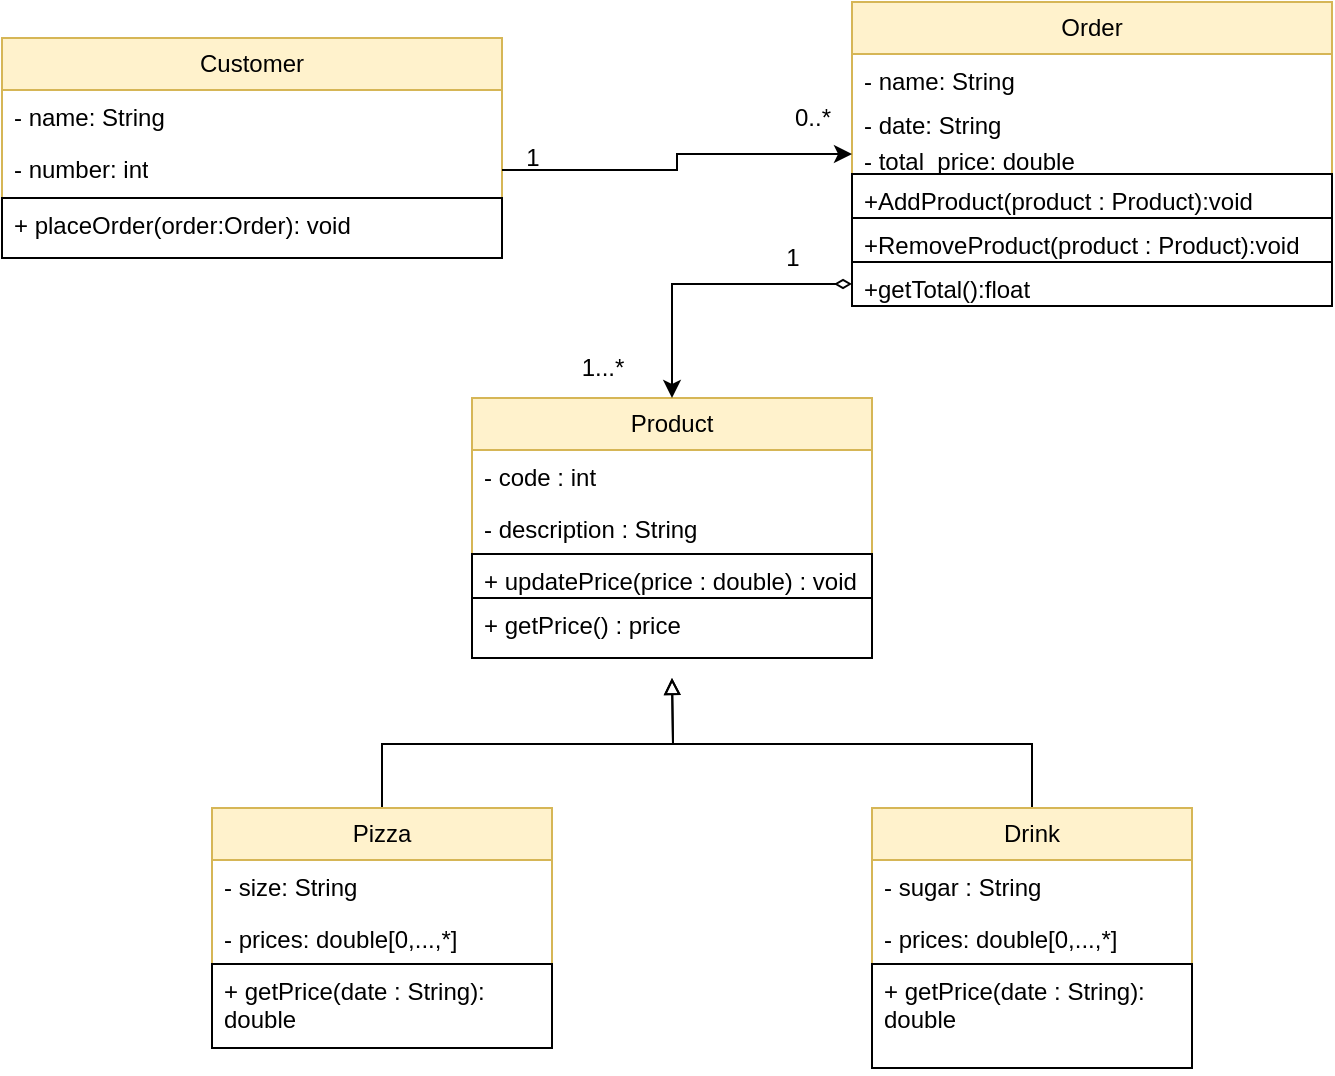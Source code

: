 <mxfile version="21.1.7" type="github">
  <diagram id="C5RBs43oDa-KdzZeNtuy" name="Page-1">
    <mxGraphModel dx="838" dy="597" grid="1" gridSize="10" guides="1" tooltips="1" connect="1" arrows="1" fold="1" page="1" pageScale="1" pageWidth="827" pageHeight="1169" math="0" shadow="0">
      <root>
        <mxCell id="WIyWlLk6GJQsqaUBKTNV-0" />
        <mxCell id="WIyWlLk6GJQsqaUBKTNV-1" parent="WIyWlLk6GJQsqaUBKTNV-0" />
        <mxCell id="XotB2B88UAUZsfsqome8-0" value="Customer" style="swimlane;fontStyle=0;childLayout=stackLayout;horizontal=1;startSize=26;fillColor=#fff2cc;horizontalStack=0;resizeParent=1;resizeParentMax=0;resizeLast=0;collapsible=1;marginBottom=0;whiteSpace=wrap;html=1;strokeColor=#d6b656;" parent="WIyWlLk6GJQsqaUBKTNV-1" vertex="1">
          <mxGeometry x="65" y="80" width="250" height="110" as="geometry" />
        </mxCell>
        <mxCell id="XotB2B88UAUZsfsqome8-1" value="- name: String" style="text;strokeColor=none;fillColor=none;align=left;verticalAlign=top;spacingLeft=4;spacingRight=4;overflow=hidden;rotatable=0;points=[[0,0.5],[1,0.5]];portConstraint=eastwest;whiteSpace=wrap;html=1;" parent="XotB2B88UAUZsfsqome8-0" vertex="1">
          <mxGeometry y="26" width="250" height="26" as="geometry" />
        </mxCell>
        <mxCell id="XotB2B88UAUZsfsqome8-2" value="- number: int" style="text;strokeColor=none;fillColor=none;align=left;verticalAlign=top;spacingLeft=4;spacingRight=4;overflow=hidden;rotatable=0;points=[[0,0.5],[1,0.5]];portConstraint=eastwest;whiteSpace=wrap;html=1;" parent="XotB2B88UAUZsfsqome8-0" vertex="1">
          <mxGeometry y="52" width="250" height="28" as="geometry" />
        </mxCell>
        <mxCell id="XotB2B88UAUZsfsqome8-3" value="+ placeOrder(order:Order): void" style="text;strokeColor=default;fillColor=none;align=left;verticalAlign=top;spacingLeft=4;spacingRight=4;overflow=hidden;rotatable=0;points=[[0,0.5],[1,0.5]];portConstraint=eastwest;whiteSpace=wrap;html=1;" parent="XotB2B88UAUZsfsqome8-0" vertex="1">
          <mxGeometry y="80" width="250" height="30" as="geometry" />
        </mxCell>
        <mxCell id="XotB2B88UAUZsfsqome8-4" value="Order" style="swimlane;fontStyle=0;childLayout=stackLayout;horizontal=1;startSize=26;fillColor=#fff2cc;horizontalStack=0;resizeParent=1;resizeParentMax=0;resizeLast=0;collapsible=1;marginBottom=0;whiteSpace=wrap;html=1;strokeColor=#d6b656;" parent="WIyWlLk6GJQsqaUBKTNV-1" vertex="1">
          <mxGeometry x="490" y="62" width="240" height="152" as="geometry">
            <mxRectangle x="350" y="90" width="70" height="30" as="alternateBounds" />
          </mxGeometry>
        </mxCell>
        <mxCell id="XotB2B88UAUZsfsqome8-5" value="- name: String" style="text;strokeColor=none;fillColor=none;align=left;verticalAlign=top;spacingLeft=4;spacingRight=4;overflow=hidden;rotatable=0;points=[[0,0.5],[1,0.5]];portConstraint=eastwest;whiteSpace=wrap;html=1;" parent="XotB2B88UAUZsfsqome8-4" vertex="1">
          <mxGeometry y="26" width="240" height="22" as="geometry" />
        </mxCell>
        <mxCell id="XotB2B88UAUZsfsqome8-6" value="- date: String" style="text;strokeColor=none;fillColor=none;align=left;verticalAlign=top;spacingLeft=4;spacingRight=4;overflow=hidden;rotatable=0;points=[[0,0.5],[1,0.5]];portConstraint=eastwest;whiteSpace=wrap;html=1;" parent="XotB2B88UAUZsfsqome8-4" vertex="1">
          <mxGeometry y="48" width="240" height="18" as="geometry" />
        </mxCell>
        <mxCell id="XotB2B88UAUZsfsqome8-7" value="- total_price: double" style="text;strokeColor=none;fillColor=none;align=left;verticalAlign=top;spacingLeft=4;spacingRight=4;overflow=hidden;rotatable=0;points=[[0,0.5],[1,0.5]];portConstraint=eastwest;whiteSpace=wrap;html=1;" parent="XotB2B88UAUZsfsqome8-4" vertex="1">
          <mxGeometry y="66" width="240" height="20" as="geometry" />
        </mxCell>
        <mxCell id="XotB2B88UAUZsfsqome8-22" value="+AddProduct(product : Product):void" style="text;strokeColor=default;fillColor=none;align=left;verticalAlign=top;spacingLeft=4;spacingRight=4;overflow=hidden;rotatable=0;points=[[0,0.5],[1,0.5]];portConstraint=eastwest;whiteSpace=wrap;html=1;" parent="XotB2B88UAUZsfsqome8-4" vertex="1">
          <mxGeometry y="86" width="240" height="22" as="geometry" />
        </mxCell>
        <mxCell id="XotB2B88UAUZsfsqome8-23" value="+RemoveProduct(product : Product):void" style="text;strokeColor=default;fillColor=none;align=left;verticalAlign=top;spacingLeft=4;spacingRight=4;overflow=hidden;rotatable=0;points=[[0,0.5],[1,0.5]];portConstraint=eastwest;whiteSpace=wrap;html=1;" parent="XotB2B88UAUZsfsqome8-4" vertex="1">
          <mxGeometry y="108" width="240" height="22" as="geometry" />
        </mxCell>
        <mxCell id="XotB2B88UAUZsfsqome8-31" value="+getTotal():float" style="text;strokeColor=default;fillColor=none;align=left;verticalAlign=top;spacingLeft=4;spacingRight=4;overflow=hidden;rotatable=0;points=[[0,0.5],[1,0.5]];portConstraint=eastwest;whiteSpace=wrap;html=1;" parent="XotB2B88UAUZsfsqome8-4" vertex="1">
          <mxGeometry y="130" width="240" height="22" as="geometry" />
        </mxCell>
        <mxCell id="XotB2B88UAUZsfsqome8-8" value="Product" style="swimlane;fontStyle=0;childLayout=stackLayout;horizontal=1;startSize=26;fillColor=#fff2cc;horizontalStack=0;resizeParent=1;resizeParentMax=0;resizeLast=0;collapsible=1;marginBottom=0;whiteSpace=wrap;html=1;strokeColor=#d6b656;" parent="WIyWlLk6GJQsqaUBKTNV-1" vertex="1">
          <mxGeometry x="300" y="260" width="200" height="130" as="geometry" />
        </mxCell>
        <mxCell id="XotB2B88UAUZsfsqome8-9" value="- code : int" style="text;strokeColor=none;fillColor=none;align=left;verticalAlign=top;spacingLeft=4;spacingRight=4;overflow=hidden;rotatable=0;points=[[0,0.5],[1,0.5]];portConstraint=eastwest;whiteSpace=wrap;html=1;" parent="XotB2B88UAUZsfsqome8-8" vertex="1">
          <mxGeometry y="26" width="200" height="26" as="geometry" />
        </mxCell>
        <mxCell id="XotB2B88UAUZsfsqome8-10" value="- description : String" style="text;strokeColor=none;fillColor=none;align=left;verticalAlign=top;spacingLeft=4;spacingRight=4;overflow=hidden;rotatable=0;points=[[0,0.5],[1,0.5]];portConstraint=eastwest;whiteSpace=wrap;html=1;" parent="XotB2B88UAUZsfsqome8-8" vertex="1">
          <mxGeometry y="52" width="200" height="26" as="geometry" />
        </mxCell>
        <mxCell id="XotB2B88UAUZsfsqome8-11" value="+ updatePrice(price : double) : void" style="text;strokeColor=default;fillColor=none;align=left;verticalAlign=top;spacingLeft=4;spacingRight=4;overflow=hidden;rotatable=0;points=[[0,0.5],[1,0.5]];portConstraint=eastwest;whiteSpace=wrap;html=1;" parent="XotB2B88UAUZsfsqome8-8" vertex="1">
          <mxGeometry y="78" width="200" height="22" as="geometry" />
        </mxCell>
        <mxCell id="XotB2B88UAUZsfsqome8-24" value="+ getPrice() : price" style="text;strokeColor=default;fillColor=none;align=left;verticalAlign=top;spacingLeft=4;spacingRight=4;overflow=hidden;rotatable=0;points=[[0,0.5],[1,0.5]];portConstraint=eastwest;whiteSpace=wrap;html=1;" parent="XotB2B88UAUZsfsqome8-8" vertex="1">
          <mxGeometry y="100" width="200" height="30" as="geometry" />
        </mxCell>
        <mxCell id="XotB2B88UAUZsfsqome8-39" style="edgeStyle=orthogonalEdgeStyle;rounded=0;orthogonalLoop=1;jettySize=auto;html=1;exitX=0.5;exitY=0;exitDx=0;exitDy=0;endArrow=block;endFill=0;" parent="WIyWlLk6GJQsqaUBKTNV-1" source="XotB2B88UAUZsfsqome8-12" edge="1">
          <mxGeometry relative="1" as="geometry">
            <mxPoint x="400" y="400" as="targetPoint" />
          </mxGeometry>
        </mxCell>
        <mxCell id="XotB2B88UAUZsfsqome8-12" value="Pizza" style="swimlane;fontStyle=0;childLayout=stackLayout;horizontal=1;startSize=26;fillColor=#fff2cc;horizontalStack=0;resizeParent=1;resizeParentMax=0;resizeLast=0;collapsible=1;marginBottom=0;whiteSpace=wrap;html=1;strokeColor=#d6b656;" parent="WIyWlLk6GJQsqaUBKTNV-1" vertex="1">
          <mxGeometry x="170" y="465" width="170" height="120" as="geometry" />
        </mxCell>
        <mxCell id="XotB2B88UAUZsfsqome8-13" value="- size: String" style="text;strokeColor=none;fillColor=none;align=left;verticalAlign=top;spacingLeft=4;spacingRight=4;overflow=hidden;rotatable=0;points=[[0,0.5],[1,0.5]];portConstraint=eastwest;whiteSpace=wrap;html=1;" parent="XotB2B88UAUZsfsqome8-12" vertex="1">
          <mxGeometry y="26" width="170" height="26" as="geometry" />
        </mxCell>
        <mxCell id="XotB2B88UAUZsfsqome8-14" value="- prices: double[0,...,*]" style="text;strokeColor=none;fillColor=none;align=left;verticalAlign=top;spacingLeft=4;spacingRight=4;overflow=hidden;rotatable=0;points=[[0,0.5],[1,0.5]];portConstraint=eastwest;whiteSpace=wrap;html=1;" parent="XotB2B88UAUZsfsqome8-12" vertex="1">
          <mxGeometry y="52" width="170" height="26" as="geometry" />
        </mxCell>
        <mxCell id="XotB2B88UAUZsfsqome8-15" value="+ getPrice(date : String): double" style="text;strokeColor=default;fillColor=none;align=left;verticalAlign=top;spacingLeft=4;spacingRight=4;overflow=hidden;rotatable=0;points=[[0,0.5],[1,0.5]];portConstraint=eastwest;whiteSpace=wrap;html=1;" parent="XotB2B88UAUZsfsqome8-12" vertex="1">
          <mxGeometry y="78" width="170" height="42" as="geometry" />
        </mxCell>
        <mxCell id="XotB2B88UAUZsfsqome8-40" style="edgeStyle=orthogonalEdgeStyle;rounded=0;orthogonalLoop=1;jettySize=auto;html=1;exitX=0.5;exitY=0;exitDx=0;exitDy=0;endArrow=block;endFill=0;" parent="WIyWlLk6GJQsqaUBKTNV-1" source="XotB2B88UAUZsfsqome8-16" edge="1">
          <mxGeometry relative="1" as="geometry">
            <mxPoint x="400" y="400" as="targetPoint" />
          </mxGeometry>
        </mxCell>
        <mxCell id="XotB2B88UAUZsfsqome8-16" value="Drink" style="swimlane;fontStyle=0;childLayout=stackLayout;horizontal=1;startSize=26;fillColor=#fff2cc;horizontalStack=0;resizeParent=1;resizeParentMax=0;resizeLast=0;collapsible=1;marginBottom=0;whiteSpace=wrap;html=1;strokeColor=#d6b656;" parent="WIyWlLk6GJQsqaUBKTNV-1" vertex="1">
          <mxGeometry x="500" y="465" width="160" height="130" as="geometry" />
        </mxCell>
        <mxCell id="XotB2B88UAUZsfsqome8-17" value="- sugar : String" style="text;strokeColor=none;fillColor=none;align=left;verticalAlign=top;spacingLeft=4;spacingRight=4;overflow=hidden;rotatable=0;points=[[0,0.5],[1,0.5]];portConstraint=eastwest;whiteSpace=wrap;html=1;" parent="XotB2B88UAUZsfsqome8-16" vertex="1">
          <mxGeometry y="26" width="160" height="26" as="geometry" />
        </mxCell>
        <mxCell id="XotB2B88UAUZsfsqome8-18" value="- prices: double[0,...,*]" style="text;strokeColor=none;fillColor=none;align=left;verticalAlign=top;spacingLeft=4;spacingRight=4;overflow=hidden;rotatable=0;points=[[0,0.5],[1,0.5]];portConstraint=eastwest;whiteSpace=wrap;html=1;" parent="XotB2B88UAUZsfsqome8-16" vertex="1">
          <mxGeometry y="52" width="160" height="26" as="geometry" />
        </mxCell>
        <mxCell id="XotB2B88UAUZsfsqome8-19" value="+ getPrice(date : String): double" style="text;strokeColor=default;fillColor=none;align=left;verticalAlign=top;spacingLeft=4;spacingRight=4;overflow=hidden;rotatable=0;points=[[0,0.5],[1,0.5]];portConstraint=eastwest;whiteSpace=wrap;html=1;" parent="XotB2B88UAUZsfsqome8-16" vertex="1">
          <mxGeometry y="78" width="160" height="52" as="geometry" />
        </mxCell>
        <mxCell id="XotB2B88UAUZsfsqome8-32" style="edgeStyle=orthogonalEdgeStyle;rounded=0;orthogonalLoop=1;jettySize=auto;html=1;exitX=1;exitY=0.5;exitDx=0;exitDy=0;entryX=0;entryY=0.5;entryDx=0;entryDy=0;" parent="WIyWlLk6GJQsqaUBKTNV-1" source="XotB2B88UAUZsfsqome8-2" target="XotB2B88UAUZsfsqome8-7" edge="1">
          <mxGeometry relative="1" as="geometry" />
        </mxCell>
        <mxCell id="XotB2B88UAUZsfsqome8-33" value="1" style="text;html=1;align=center;verticalAlign=middle;resizable=0;points=[];autosize=1;strokeColor=none;fillColor=none;" parent="WIyWlLk6GJQsqaUBKTNV-1" vertex="1">
          <mxGeometry x="315" y="125" width="30" height="30" as="geometry" />
        </mxCell>
        <mxCell id="XotB2B88UAUZsfsqome8-34" value="0..*" style="text;html=1;align=center;verticalAlign=middle;resizable=0;points=[];autosize=1;strokeColor=none;fillColor=none;" parent="WIyWlLk6GJQsqaUBKTNV-1" vertex="1">
          <mxGeometry x="450" y="105" width="40" height="30" as="geometry" />
        </mxCell>
        <mxCell id="XotB2B88UAUZsfsqome8-35" style="edgeStyle=orthogonalEdgeStyle;rounded=0;orthogonalLoop=1;jettySize=auto;html=1;exitX=0;exitY=0.5;exitDx=0;exitDy=0;entryX=0.5;entryY=0;entryDx=0;entryDy=0;startArrow=diamondThin;startFill=0;" parent="WIyWlLk6GJQsqaUBKTNV-1" source="XotB2B88UAUZsfsqome8-31" target="XotB2B88UAUZsfsqome8-8" edge="1">
          <mxGeometry relative="1" as="geometry" />
        </mxCell>
        <mxCell id="XotB2B88UAUZsfsqome8-36" value="1" style="text;html=1;align=center;verticalAlign=middle;resizable=0;points=[];autosize=1;strokeColor=none;fillColor=none;" parent="WIyWlLk6GJQsqaUBKTNV-1" vertex="1">
          <mxGeometry x="445" y="175" width="30" height="30" as="geometry" />
        </mxCell>
        <mxCell id="XotB2B88UAUZsfsqome8-37" value="1...*" style="text;html=1;align=center;verticalAlign=middle;resizable=0;points=[];autosize=1;strokeColor=none;fillColor=none;" parent="WIyWlLk6GJQsqaUBKTNV-1" vertex="1">
          <mxGeometry x="345" y="230" width="40" height="30" as="geometry" />
        </mxCell>
      </root>
    </mxGraphModel>
  </diagram>
</mxfile>
